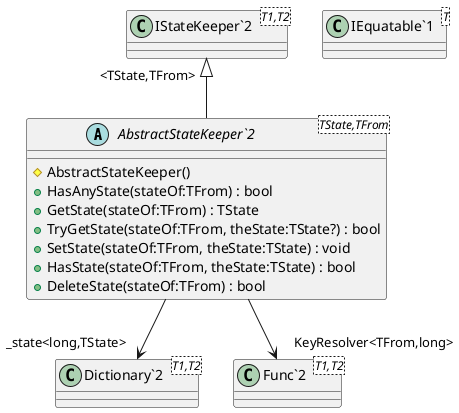 @startuml
abstract class "AbstractStateKeeper`2"<TState,TFrom> {
    # AbstractStateKeeper()
    + HasAnyState(stateOf:TFrom) : bool
    + GetState(stateOf:TFrom) : TState
    + TryGetState(stateOf:TFrom, theState:TState?) : bool
    + SetState(stateOf:TFrom, theState:TState) : void
    + HasState(stateOf:TFrom, theState:TState) : bool
    + DeleteState(stateOf:TFrom) : bool
}
class "IStateKeeper`2"<T1,T2> {
}
class "IEquatable`1"<T> {
}
class "Dictionary`2"<T1,T2> {
}
class "Func`2"<T1,T2> {
}
"IStateKeeper`2" "<TState,TFrom>" <|-- "AbstractStateKeeper`2"
"AbstractStateKeeper`2" --> "_state<long,TState>" "Dictionary`2"
"AbstractStateKeeper`2" --> "KeyResolver<TFrom,long>" "Func`2"
@enduml
